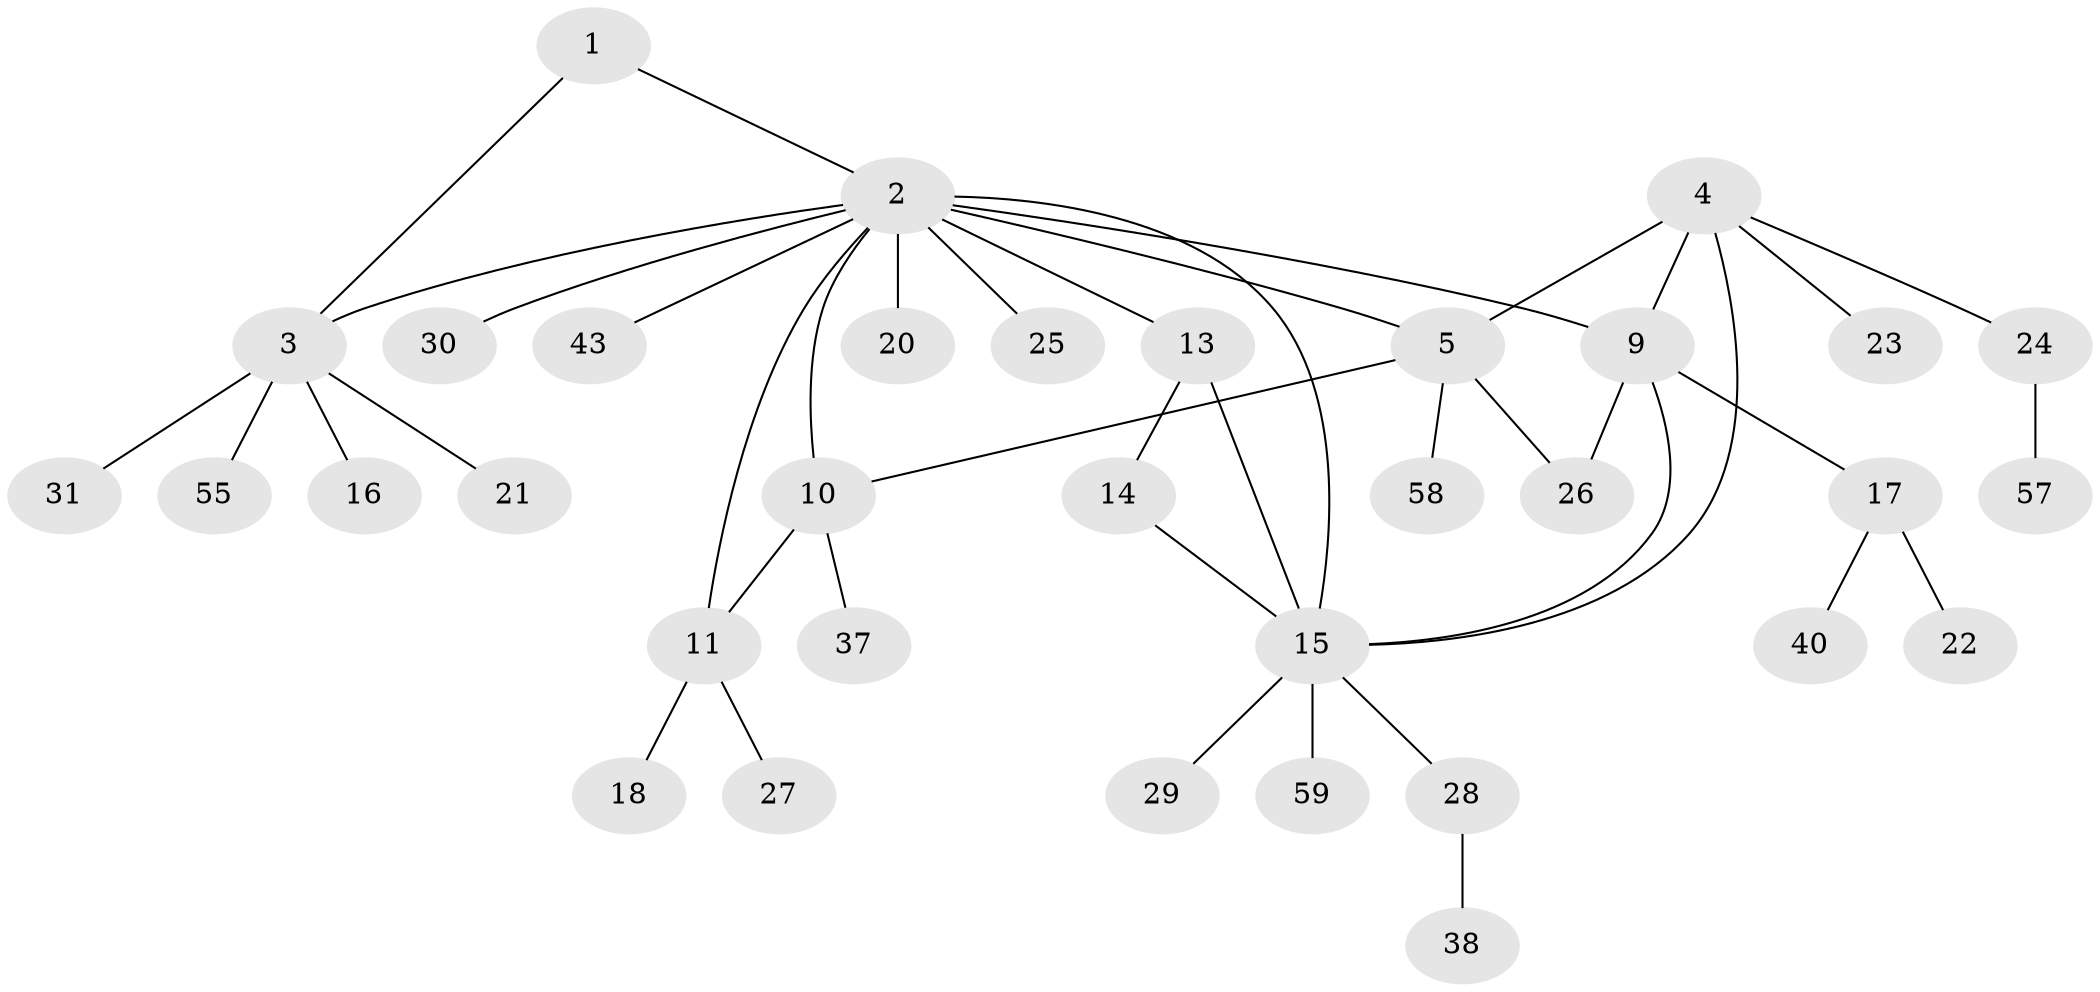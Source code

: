// original degree distribution, {4: 0.057971014492753624, 10: 0.014492753623188406, 6: 0.07246376811594203, 5: 0.028985507246376812, 8: 0.014492753623188406, 7: 0.014492753623188406, 3: 0.057971014492753624, 9: 0.014492753623188406, 2: 0.14492753623188406, 1: 0.5797101449275363}
// Generated by graph-tools (version 1.1) at 2025/16/03/09/25 04:16:06]
// undirected, 34 vertices, 42 edges
graph export_dot {
graph [start="1"]
  node [color=gray90,style=filled];
  1 [super="+33+39"];
  2 [super="+7+32+36+60+12"];
  3;
  4 [super="+6+49"];
  5 [super="+19+41"];
  9 [super="+35"];
  10 [super="+45"];
  11 [super="+54+65"];
  13 [super="+51"];
  14 [super="+64"];
  15;
  16 [super="+50"];
  17;
  18;
  20 [super="+46"];
  21;
  22;
  23;
  24;
  25 [super="+56"];
  26;
  27;
  28;
  29;
  30;
  31;
  37;
  38 [super="+48+47"];
  40;
  43;
  55;
  57;
  58;
  59;
  1 -- 2;
  1 -- 3;
  2 -- 3;
  2 -- 5;
  2 -- 15 [weight=2];
  2 -- 20;
  2 -- 30;
  2 -- 9 [weight=2];
  2 -- 10 [weight=2];
  2 -- 43;
  2 -- 25;
  2 -- 11;
  2 -- 13;
  3 -- 16;
  3 -- 21;
  3 -- 31;
  3 -- 55;
  4 -- 5 [weight=2];
  4 -- 23;
  4 -- 24;
  4 -- 9;
  4 -- 15;
  5 -- 10;
  5 -- 26;
  5 -- 58;
  9 -- 15;
  9 -- 17;
  9 -- 26;
  10 -- 11;
  10 -- 37;
  11 -- 18;
  11 -- 27;
  13 -- 14;
  13 -- 15;
  14 -- 15;
  15 -- 28;
  15 -- 29;
  15 -- 59;
  17 -- 22;
  17 -- 40;
  24 -- 57;
  28 -- 38;
}
